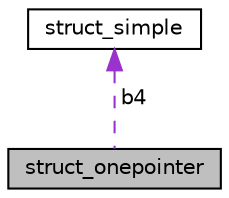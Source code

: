 digraph G
{
  edge [fontname="Helvetica",fontsize="10",labelfontname="Helvetica",labelfontsize="10"];
  node [fontname="Helvetica",fontsize="10",shape=record];
  Node1 [label="struct_onepointer",height=0.2,width=0.4,color="black", fillcolor="grey75", style="filled" fontcolor="black"];
  Node2 -> Node1 [dir="back",color="darkorchid3",fontsize="10",style="dashed",label=" b4" ,fontname="Helvetica"];
  Node2 [label="struct_simple",height=0.2,width=0.4,color="black", fillcolor="white", style="filled",URL="$structstruct__simple.html"];
}
